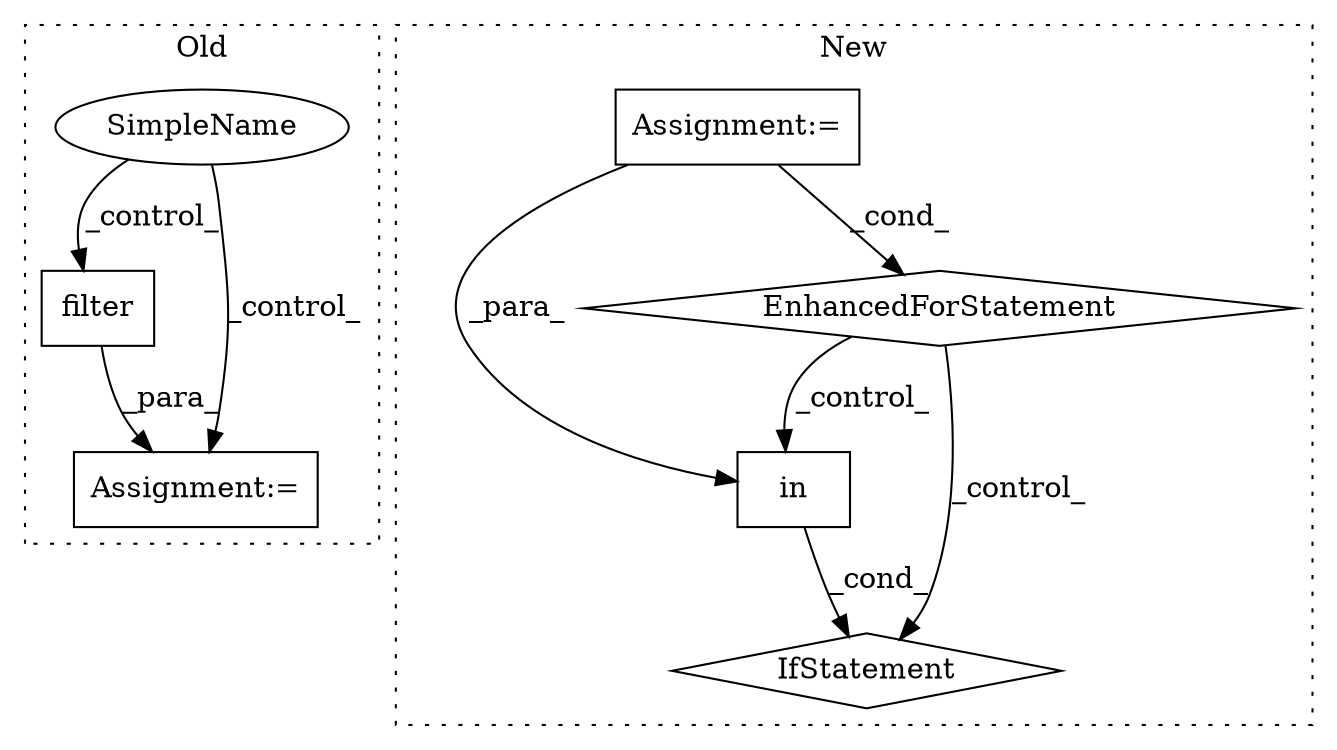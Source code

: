 digraph G {
subgraph cluster0 {
1 [label="filter" a="32" s="3224,3259" l="7,1" shape="box"];
3 [label="Assignment:=" a="7" s="3204" l="1" shape="box"];
7 [label="SimpleName" a="42" s="3181" l="12" shape="ellipse"];
label = "Old";
style="dotted";
}
subgraph cluster1 {
2 [label="in" a="105" s="5236" l="19" shape="box"];
4 [label="IfStatement" a="25" s="5226,5255" l="10,2" shape="diamond"];
5 [label="EnhancedForStatement" a="70" s="5148,5216" l="53,2" shape="diamond"];
6 [label="Assignment:=" a="7" s="4476" l="4" shape="box"];
label = "New";
style="dotted";
}
1 -> 3 [label="_para_"];
2 -> 4 [label="_cond_"];
5 -> 4 [label="_control_"];
5 -> 2 [label="_control_"];
6 -> 5 [label="_cond_"];
6 -> 2 [label="_para_"];
7 -> 3 [label="_control_"];
7 -> 1 [label="_control_"];
}